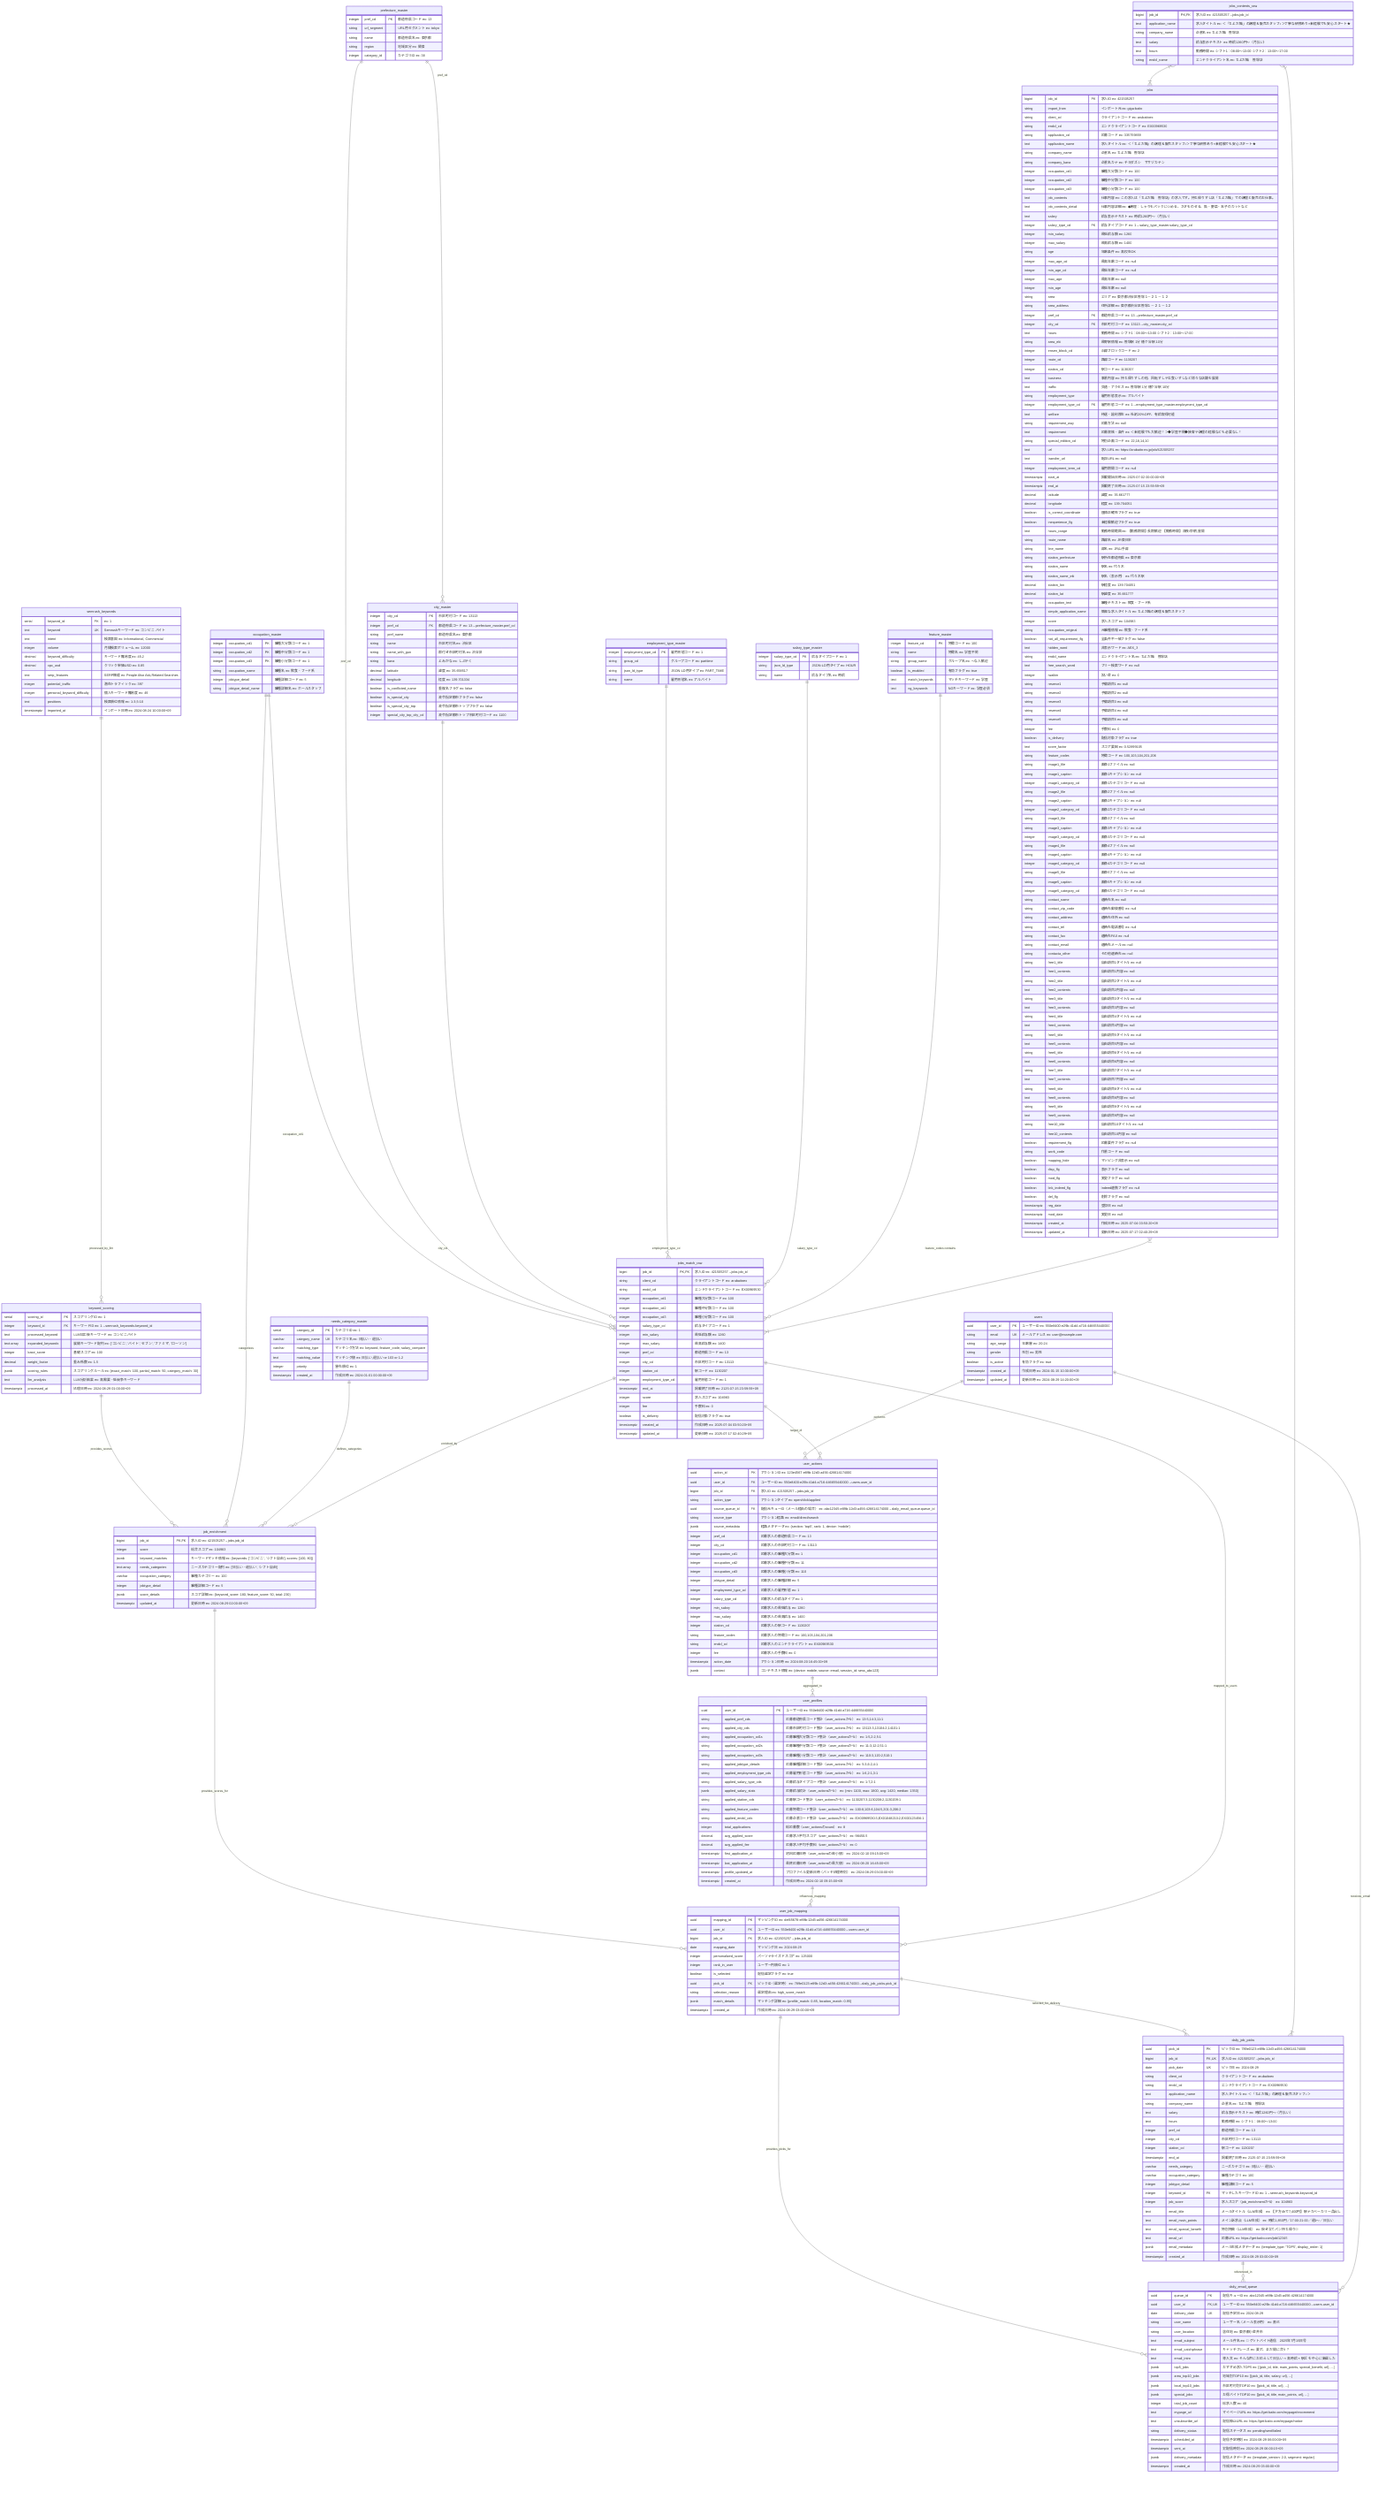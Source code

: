 erDiagram
	direction TB
	occupation_master {
		integer occupation_cd1 PK "職種大分類コード ex: 1"  
		integer occupation_cd2 PK "職種中分類コード ex: 1"  
		integer occupation_cd3 PK "職種小分類コード ex: 1"  
		string occupation_name  "職種名 ex: 飲食・フード系"  
		integer jobtype_detail  "職種詳細コード ex: 5"  
		string jobtype_detail_name  "職種詳細名 ex: ホールスタッフ"  
	}

	prefecture_master {
		integer pref_cd PK "都道府県コード ex: 13"  
		string url_segment  "URL用セグメント ex: tokyo"  
		string name  "都道府県名 ex: 東京都"  
		string region  "地域区分 ex: 関東"  
		integer category_id  "カテゴリID ex: 38"  
	}

	city_master {
		integer city_cd PK "市区町村コード ex: 13113"  
		integer pref_cd FK "都道府県コード ex: 13→prefecture_master.pref_cd"  
		string pref_name  "都道府県名 ex: 東京都"  
		string name  "市区町村名 ex: 渋谷区"  
		string name_with_gun  "郡付き市区町村名 ex: 渋谷区"  
		string kana  "よみがな ex: しぶやく"  
		decimal latitude  "緯度 ex: 35.658517"  
		decimal longitude  "経度 ex: 139.701334"  
		boolean is_conflicted_name  "重複名フラグ ex: false"  
		boolean is_special_city  "政令指定都市フラグ ex: false"  
		boolean is_special_city_top  "政令指定都市トップフラグ ex: false"  
		integer special_city_top_city_cd  "政令指定都市トップ市区町村コード ex: 1100"  
	}

	employment_type_master {
		integer employment_type_cd PK "雇用形態コード ex: 1"  
		string group_cd  "グループコード ex: parttime"  
		string json_ld_type  "JSON-LD用タイプ ex: PART_TIME"  
		string name  "雇用形態名 ex: アルバイト"  
	}

	salary_type_master {
		integer salary_type_cd PK "給与タイプコード ex: 1"  
		string json_ld_type  "JSON-LD用タイプ ex: HOUR"  
		string name  "給与タイプ名 ex: 時給"  
	}

	feature_master {
		integer feature_cd PK "特徴コード ex: 100"  
		string name  "特徴名 ex: 学歴不問"  
		string group_name  "グループ名 ex: 〜な人歓迎"  
		boolean is_enabled  "有効フラグ ex: true"  
		text match_keywords  "マッチキーワード ex: 学歴"  
		text ng_keywords  "NGキーワード ex: 学歴必須"  
	}

	semrush_keywords {
		serial keyword_id PK "ex: 1"  
		text keyword UK "Semrushキーワード ex: コンビニ バイト"  
		text intent  "検索意図 ex: Informational, Commercial"  
		integer volume  "月間検索ボリューム ex: 12000"  
		decimal keyword_difficulty  "キーワード難易度 ex: 45.2"  
		decimal cpc_usd  "クリック単価USD ex: 0.85"  
		text serp_features  "SERP機能 ex: People Also Ask,Related Searches"  
		integer potential_traffic  "潜在トラフィック ex: 397"  
		integer personal_keyword_difficulty  "個人キーワード難易度 ex: 49"  
		text positions  "検索順位情報 ex: 1-3,5-10"  
		timestamptz imported_at  "インポート日時 ex: 2024-08-24 10:00:00+09"  
	}

	keyword_scoring {
		serial scoring_id PK "スコアリングID ex: 1"  
		integer keyword_id FK "キーワードID ex: 1→semrush_keywords.keyword_id"  
		text processed_keyword  "LLM加工後キーワード ex: コンビニバイト"  
		text-array expanded_keywords  "展開キーワード配列 ex: ['コンビニ', 'バイト', 'セブン', 'ファミマ', 'ローソン']"  
		integer base_score  "基礎スコア ex: 100"  
		decimal weight_factor  "重み係数 ex: 1.5"  
		jsonb scoring_rules  "スコアリングルール ex: {exact_match: 100, partial_match: 50, category_match: 30}"  
		text llm_analysis  "LLM分析結果 ex: 高需要・低競争キーワード"  
		timestamptz processed_at  "処理日時 ex: 2024-08-29 01:00:00+09"  
	}

	job_enrichment {
		bigint job_id PK,FK "求人ID ex: 421505257→jobs.job_id"  
		integer score  "総合スコア ex: 104983"  
		jsonb keyword_matches  "キーワードマッチ情報 ex: {keywords: ['コンビニ', 'シフト自由'], scores: [100, 80]}"  
		text-array needs_categories  "ニーズカテゴリー配列 ex: ['日払い・週払い', 'シフト自由']"  
		varchar occupation_category  "職種カテゴリー ex: 100"  
		integer jobtype_detail  "職種詳細コード ex: 5"  
		jsonb score_details  "スコア詳細 ex: {keyword_score: 180, feature_score: 50, total: 230}"  
		timestamptz updated_at  "更新日時 ex: 2024-08-29 02:00:00+09"  
	}

	user_job_mapping {
		uuid mapping_id PK "マッピングID ex: def45678-e89b-12d3-a456-426614174000"  
		uuid user_id FK "ユーザーID ex: 550e8400-e29b-41d4-a716-446655440000→users.user_id"  
		bigint job_id FK "求人ID ex: 421505257→jobs.job_id"  
		date mapping_date  "マッピング日 ex: 2024-08-29"  
		integer personalized_score  "パーソナライズドスコア ex: 125000"  
		integer rank_in_user  "ユーザー内順位 ex: 1"  
		boolean is_selected  "配信選定フラグ ex: true"  
		uuid pick_id FK "ピックID（選定時） ex: 789e0123-e89b-12d3-a456-426614174000→daily_job_picks.pick_id"  
		string selection_reason  "選定理由 ex: high_score_match"  
		jsonb match_details  "マッチング詳細 ex: {profile_match: 0.85, location_match: 0.95}"  
		timestamptz created_at  "作成日時 ex: 2024-08-29 03:00:00+09"  
	}

	user_actions {
		uuid action_id PK "アクションID ex: 123e4567-e89b-12d3-a456-426614174000"  
		uuid user_id FK "ユーザーID ex: 550e8400-e29b-41d4-a716-446655440000→users.user_id"  
		bigint job_id FK "求人ID ex: 421505257→jobs.job_id"  
		string action_type  "アクションタイプ ex: open/click/applied"  
		uuid source_queue_id FK "配信元キューID（メール経由の場合） ex: abc12345-e89b-12d3-a456-426614174000→daily_email_queue.queue_id"  
		string source_type  "アクション経路 ex: email/direct/search"  
		jsonb source_metadata  "経路メタデータ ex: {section: 'top5', rank: 1, device: 'mobile'}"  
		integer pref_cd  "応募求人の都道府県コード ex: 13"  
		integer city_cd  "応募求人の市区町村コード ex: 13113"  
		integer occupation_cd1  "応募求人の職種大分類 ex: 1"  
		integer occupation_cd2  "応募求人の職種中分類 ex: 11"  
		integer occupation_cd3  "応募求人の職種小分類 ex: 110"  
		integer jobtype_detail  "応募求人の職種詳細 ex: 5"  
		integer employment_type_cd  "応募求人の雇用形態 ex: 1"  
		integer salary_type_cd  "応募求人の給与タイプ ex: 1"  
		integer min_salary  "応募求人の最低給与 ex: 1260"  
		integer max_salary  "応募求人の最高給与 ex: 1400"  
		integer station_cd  "応募求人の駅コード ex: 1130207"  
		string feature_codes  "応募求人の特徴コード ex: 100,103,104,201,206"  
		string endcl_cd  "応募求人のエンドクライアント ex: EX00969530"  
		integer fee  "応募求人の手数料 ex: 0"  
		timestamptz action_date  "アクション日時 ex: 2024-08-20 16:45:00+09"  
		jsonb context  "コンテキスト情報 ex: {device: mobile, source: email, session_id: sess_abc123}"  
	}

	user_profiles {
		uuid user_id PK "ユーザーID ex: 550e8400-e29b-41d4-a716-446655440000"  
		string applied_pref_cds  "応募都道府県コード集計（user_actionsから） ex: 13:5,14:3,11:1"  
		string applied_city_cds  "応募市区町村コード集計（user_actionsから） ex: 13113:3,13104:2,14101:1"  
		string applied_occupation_cd1s  "応募職種大分類コード集計（user_actionsから） ex: 1:5,2:2,5:1"  
		string applied_occupation_cd2s  "応募職種中分類コード集計（user_actionsから） ex: 11:3,12:2,51:1"  
		string applied_occupation_cd3s  "応募職種小分類コード集計（user_actionsから） ex: 110:3,120:2,510:1"  
		string applied_jobtype_details  "応募職種詳細コード集計（user_actionsから） ex: 5:3,6:2,4:1"  
		string applied_employment_type_cds  "応募雇用形態コード集計（user_actionsから） ex: 1:6,2:1,3:1"  
		string applied_salary_type_cds  "応募給与タイプコード集計（user_actionsから） ex: 1:7,2:1"  
		jsonb applied_salary_stats  "応募給与統計（user_actionsから） ex: {min: 1100, max: 1800, avg: 1420, median: 1350}"  
		string applied_station_cds  "応募駅コード集計（user_actionsから） ex: 1130207:3,1130208:2,1130209:1"  
		string applied_feature_codes  "応募特徴コード集計（user_actionsから） ex: 100:8,103:6,104:5,201:3,206:2"  
		string applied_endcl_cds  "応募企業コード集計（user_actionsから） ex: EX00969530:3,EX01048210:2,EX00123456:1"  
		integer total_applications  "総応募数（user_actionsのcount） ex: 8"  
		decimal avg_applied_score  "応募求人平均スコア（user_actionsから） ex: 98450.5"  
		decimal avg_applied_fee  "応募求人平均手数料（user_actionsから） ex: 0"  
		timestamptz first_application_at  "初回応募日時（user_actionsの最小値） ex: 2024-02-10 09:15:00+09"  
		timestamptz last_application_at  "最終応募日時（user_actionsの最大値） ex: 2024-08-20 16:45:00+09"  
		timestamptz profile_updated_at  "プロファイル更新日時（バッチ処理時刻） ex: 2024-08-29 03:00:00+09"  
		timestamptz created_at  "作成日時 ex: 2024-02-10 09:15:00+09"  
	}

	needs_category_master {
		serial category_id PK "カテゴリID ex: 1"  
		varchar category_name UK "カテゴリ名 ex: 日払い・週払い"  
		varchar matching_type  "マッチング方法 ex: keyword, feature_code, salary_compare"  
		text matching_value  "マッチング値 ex: 日払い,週払い or 103 or 1.2"  
		integer priority  "優先順位 ex: 1"  
		timestamptz created_at  "作成日時 ex: 2024-01-01 00:00:00+09"  
	}

	daily_job_picks {
		uuid pick_id PK "ピックID ex: 789e0123-e89b-12d3-a456-426614174000"  
		bigint job_id FK,UK "求人ID ex: 421505257→jobs.job_id"  
		date pick_date UK "ピック日 ex: 2024-08-29"  
		string client_cd  "クライアントコード ex: arubaitoex"  
		string endcl_cd  "エンドクライアントコード ex: EX00969530"  
		text application_name  "求人タイトル ex: ＜「ちよだ鮨」の調理＆販売スタッフ♪＞"  
		string company_name  "企業名 ex: ちよだ鮨　笹塚店"  
		text salary  "給与表示テキスト ex: 時給1260円～（月払い）"  
		text hours  "勤務時間 ex: シフト1：08:00～13:00"  
		integer pref_cd  "都道府県コード ex: 13"  
		integer city_cd  "市区町村コード ex: 13113"  
		integer station_cd  "駅コード ex: 1130207"  
		timestamptz end_at  "掲載終了日時 ex: 2125-07-15 23:59:59+09"  
		varchar needs_category  "ニーズカテゴリ ex: 日払い・週払い"  
		varchar occupation_category  "職種カテゴリ ex: 100"  
		integer jobtype_detail  "職種詳細コード ex: 5"  
		integer keyword_id FK "マッチしたキーワードID ex: 1→semrush_keywords.keyword_id"  
		integer job_score  "求人スコア（job_enrichmentから） ex: 104983"  
		text email_title  "メールタイトル（LLM生成） ex: 【夕方4hで7,400円】駅ナカベーカリー品出し"  
		text email_main_points  "メイン訴求点（LLM生成） ex: 時給1,850円／17:00-21:00／週1〜／日払い"  
		text email_special_benefit  "特別特典（LLM生成） ex: 焼き立てパン持ち帰り◎"  
		text email_url  "応募URL ex: https://get-baito.com/job/12345"  
		jsonb email_metadata  "メール生成メタデータ ex: {template_type: 'TOP5', display_order: 1}"  
		timestamptz created_at  "作成日時 ex: 2024-08-29 03:00:00+09"  
	}

	daily_email_queue {
		uuid queue_id PK "配信キューID ex: abc12345-e89b-12d3-a456-426614174000"  
		uuid user_id FK,UK "ユーザーID ex: 550e8400-e29b-41d4-a716-446655440000→users.user_id"  
		date delivery_date UK "配信予定日 ex: 2024-08-29"  
		string user_name  "ユーザー名（メール表示用） ex: 直己"  
		string user_location  "居住地 ex: 東京都小金井市"  
		text email_subject  "メール件名 ex: 📧 ゲットバイト通信　2025年7月15日号"  
		text email_catchphrase  "キャッチフレーズ ex: 夏ボ、まだ間に合う？"  
		text email_intro  "導入文 ex: そんな声にお応えして日払い × 高時給 × 駅近 を中心に厳選した"  
		jsonb top5_jobs  "おすすめ求人TOP5 ex: [{pick_id, title, main_points, special_benefit, url}, ...]"  
		jsonb area_top10_jobs  "地域別TOP10 ex: [{pick_id, title, salary, url}, ...]"  
		jsonb local_top10_jobs  "市区町村別TOP10 ex: [{pick_id, title, url}, ...]"  
		jsonb special_jobs  "お得バイトTOP10 ex: [{pick_id, title, main_points, url}, ...]"  
		integer total_job_count  "総求人数 ex: 40"  
		text mypage_url  "マイページURL ex: https://get-baito.com/mypage/recommend"  
		text unsubscribe_url  "配信停止URL ex: https://get-baito.com/mypage/notice"  
		string delivery_status  "配信ステータス ex: pending/sent/failed"  
		timestamptz scheduled_at  "配信予定時刻 ex: 2024-08-29 06:00:00+09"  
		timestamptz sent_at  "実配信時刻 ex: 2024-08-29 06:00:15+09"  
		jsonb delivery_metadata  "配信メタデータ ex: {template_version: 2.0, segment: regular}"  
		timestamptz created_at  "作成日時 ex: 2024-08-29 03:00:00+09"  
	}

	users {
		uuid user_id PK "ユーザーID ex: 550e8400-e29b-41d4-a716-446655440000"  
		string email UK "メールアドレス ex: user@example.com"  
		string age_range  "年齢層 ex: 20-24"  
		string gender  "性別 ex: 男性"  
		boolean is_active  "有効フラグ ex: true"  
		timestamptz created_at  "作成日時 ex: 2024-01-15 10:30:00+09"  
		timestamptz updated_at  "更新日時 ex: 2024-08-29 14:20:00+09"  
	}

	jobs_match_raw {
		bigint job_id PK,FK "求人ID ex: 421505257→jobs.job_id"  
		string client_cd  "クライアントコード ex: arubaitoex"  
		string endcl_cd  "エンドクライアントコード ex: EX00969530"  
		integer occupation_cd1  "職種大分類コード ex: 100"  
		integer occupation_cd2  "職種中分類コード ex: 100"  
		integer occupation_cd3  "職種小分類コード ex: 100"  
		integer salary_type_cd  "給与タイプコード ex: 1"  
		integer min_salary  "最低給与額 ex: 1260"  
		integer max_salary  "最高給与額 ex: 1400"  
		integer pref_cd  "都道府県コード ex: 13"  
		integer city_cd  "市区町村コード ex: 13113"  
		integer station_cd  "駅コード ex: 1130207"  
		integer employment_type_cd  "雇用形態コード ex: 1"  
		timestamptz end_at  "掲載終了日時 ex: 2125-07-15 23:59:59+09"  
		integer score  "求人スコア ex: 104983"  
		integer fee  "手数料 ex: 0"  
		boolean is_delivery  "配信対象フラグ ex: true"  
		timestamptz created_at  "作成日時 ex: 2025-07-04 03:50:20+09"  
		timestamptz updated_at  "更新日時 ex: 2025-07-17 02:40:29+09"  
	}

	jobs_contents_raw {
		bigint job_id PK,FK "求人ID ex: 421505257→jobs.job_id"  
		text application_name  "求人タイトル ex: ＜「ちよだ鮨」の調理＆販売スタッフ♪＞丁寧な研修あり×未経験でも安心スタート★"  
		string company_name  "企業名 ex: ちよだ鮨　笹塚店"  
		text salary  "給与表示テキスト ex: 時給1260円～（月払い）"  
		text hours  "勤務時間 ex: シフト1：08:00～13:00 シフト2：13:00～17:00"  
		string endcl_name  "エンドクライアント名 ex: ちよだ鮨　笹塚店"  
	}

	jobs {
		bigint job_id PK "求人ID ex: 421505257"  
		string import_from  "インポート元 ex: giga-baito"  
		string client_cd  "クライアントコード ex: arubaitoex"  
		string endcl_cd  "エンドクライアントコード ex: EX00969530"  
		string application_cd  "応募コード ex: 335759859"  
		text application_name  "求人タイトル ex: ＜「ちよだ鮨」の調理＆販売スタッフ♪＞丁寧な研修あり×未経験でも安心スタート★"  
		string company_name  "企業名 ex: ちよだ鮨　笹塚店"  
		string company_kana  "企業名カナ ex: チヨダズシ　ササヅカテン"  
		integer occupation_cd1  "職種大分類コード ex: 100"  
		integer occupation_cd2  "職種中分類コード ex: 100"  
		integer occupation_cd3  "職種小分類コード ex: 100"  
		text job_contents  "仕事内容 ex: この求人は「ちよだ鮨　笹塚店」の求人です。持ち帰りすし店「ちよだ鮨」での調理と販売のお仕事。"  
		text job_contents_detail  "仕事内容詳細 ex: ◆調理：しゃりをパックにつめる、ネタをのせる、魚・野菜・玉子のカットなど"  
		text salary  "給与表示テキスト ex: 時給1260円～（月払い）"  
		integer salary_type_cd FK "給与タイプコード ex: 1→salary_type_master.salary_type_cd"  
		integer min_salary  "最低給与額 ex: 1260"  
		integer max_salary  "最高給与額 ex: 1400"  
		string age  "年齢条件 ex: 高校生OK"  
		integer max_age_cd  "最高年齢コード ex: null"  
		integer min_age_cd  "最低年齢コード ex: null"  
		integer max_age  "最高年齢 ex: null"  
		integer min_age  "最低年齢 ex: null"  
		string area  "エリア ex: 東京都渋谷区笹塚１－２１－１２"  
		string area_address  "住所詳細 ex: 東京都渋谷区笹塚１－２１－１２"  
		integer pref_cd FK "都道府県コード ex: 13→prefecture_master.pref_cd"  
		integer city_cd FK "市区町村コード ex: 13113→city_master.city_cd"  
		text hours  "勤務時間 ex: シフト1：08:00～13:00 シフト2：13:00～17:00"  
		string area_eki  "最寄駅情報 ex: 笹塚駅 1分 幡ケ谷駅 10分"  
		integer ensen_block_cd  "沿線ブロックコード ex: 2"  
		integer route_cd  "路線コード ex: 1130207"  
		integer station_cd  "駅コード ex: 1130207"  
		text business  "事業内容 ex: 持ち帰りすしの他、回転すしや立食いすしなど様々な店舗を展開"  
		text traffic  "交通・アクセス ex: 笹塚駅 1分 幡ケ谷駅 10分"  
		string employment_type  "雇用形態表示 ex: アルバイト"  
		integer employment_type_cd FK "雇用形態コード ex: 1→employment_type_master.employment_type_cd"  
		text welfare  "待遇・福利厚生 ex: 社割20%OFF、有給取得可能"  
		string requirement_way  "応募方法 ex: null"  
		text requirement  "応募資格・条件 ex: ＜未経験でも大歓迎！＞◆学歴不問◆接客や調理の経験なども必要なし！"  
		string special_edition_cd  "特別企画コード ex: 22,18,14,10"  
		text url  "求人URL ex: https://arubaito-ex.jp/job/421505257"  
		text transfer_url  "転送URL ex: null"  
		integer employment_term_cd  "雇用期間コード ex: null"  
		timestamptz start_at  "掲載開始日時 ex: 2025-07-02 00:00:00+09"  
		timestamptz end_at  "掲載終了日時 ex: 2125-07-15 23:59:59+09"  
		decimal latitude  "緯度 ex: 35.661777"  
		decimal longitude  "経度 ex: 139.704051"  
		boolean is_correct_coordinate  "座標正確性フラグ ex: true"  
		boolean inexperience_flg  "未経験歓迎フラグ ex: true"  
		text hours_range  "勤務時間範囲 ex: 【勤務期間】長期歓迎 【勤務時間】深夜/早朝,昼間"  
		string route_name  "路線名 ex: JR東日本"  
		string line_name  "線名 ex: JR山手線"  
		string station_prefecture  "駅所在都道府県 ex: 東京都"  
		string station_name  "駅名 ex: 代々木"  
		string station_name_eki  "駅名（表示用） ex: 代々木駅"  
		decimal station_lon  "駅経度 ex: 139.704051"  
		decimal station_lat  "駅緯度 ex: 35.661777"  
		string occupation_text  "職種テキスト ex: 飲食・フード系"  
		text simple_application_name  "簡潔な求人タイトル ex: ちよだ鮨の調理＆販売スタッフ"  
		integer score  "求人スコア ex: 104983"  
		string occupation_original  "元職種情報 ex: 飲食・フード系"  
		boolean not_all_requirement_flg  "全条件不一致フラグ ex: false"  
		text hidden_word  "非表示ワード ex: AEX_3"  
		string endcl_name  "エンドクライアント名 ex: ちよだ鮨　笹塚店"  
		text free_search_word  "フリー検索ワード ex: null"  
		integer iwaikin  "祝い金 ex: 0"  
		string reserve1  "予備項目1 ex: null"  
		string reserve2  "予備項目2 ex: null"  
		string reserve3  "予備項目3 ex: null"  
		string reserve4  "予備項目4 ex: null"  
		string reserve5  "予備項目5 ex: null"  
		integer fee  "手数料 ex: 0"  
		boolean is_delivery  "配信対象フラグ ex: true"  
		text score_factor  "スコア要因 ex: 0.52899105"  
		string feature_codes  "特徴コード ex: 100,103,104,201,206"  
		string image1_file  "画像1ファイル ex: null"  
		string image1_caption  "画像1キャプション ex: null"  
		integer image1_category_cd  "画像1カテゴリコード ex: null"  
		string image2_file  "画像2ファイル ex: null"  
		string image2_caption  "画像2キャプション ex: null"  
		integer image2_category_cd  "画像2カテゴリコード ex: null"  
		string image3_file  "画像3ファイル ex: null"  
		string image3_caption  "画像3キャプション ex: null"  
		integer image3_category_cd  "画像3カテゴリコード ex: null"  
		string image4_file  "画像4ファイル ex: null"  
		string image4_caption  "画像4キャプション ex: null"  
		integer image4_category_cd  "画像4カテゴリコード ex: null"  
		string image5_file  "画像5ファイル ex: null"  
		string image5_caption  "画像5キャプション ex: null"  
		integer image5_category_cd  "画像5カテゴリコード ex: null"  
		string contact_name  "連絡先名 ex: null"  
		string contact_zip_code  "連絡先郵便番号 ex: null"  
		string contact_address  "連絡先住所 ex: null"  
		string contact_tel  "連絡先電話番号 ex: null"  
		string contact_fax  "連絡先FAX ex: null"  
		string contact_email  "連絡先メール ex: null"  
		string contacta_other  "その他連絡先 ex: null"  
		string free1_title  "自由項目1タイトル ex: null"  
		text free1_contents  "自由項目1内容 ex: null"  
		string free2_title  "自由項目2タイトル ex: null"  
		text free2_contents  "自由項目2内容 ex: null"  
		string free3_title  "自由項目3タイトル ex: null"  
		text free3_contents  "自由項目3内容 ex: null"  
		string free4_title  "自由項目4タイトル ex: null"  
		text free4_contents  "自由項目4内容 ex: null"  
		string free5_title  "自由項目5タイトル ex: null"  
		text free5_contents  "自由項目5内容 ex: null"  
		string free6_title  "自由項目6タイトル ex: null"  
		text free6_contents  "自由項目6内容 ex: null"  
		string free7_title  "自由項目7タイトル ex: null"  
		text free7_contents  "自由項目7内容 ex: null"  
		string free8_title  "自由項目8タイトル ex: null"  
		text free8_contents  "自由項目8内容 ex: null"  
		string free9_title  "自由項目9タイトル ex: null"  
		text free9_contents  "自由項目9内容 ex: null"  
		string free10_title  "自由項目10タイトル ex: null"  
		text free10_contents  "自由項目10内容 ex: null"  
		boolean requirement_flg  "応募要件フラグ ex: null"  
		string work_code  "作業コード ex: null"  
		boolean mapping_hide  "マッピング非表示 ex: null"  
		boolean disp_flg  "表示フラグ ex: null"  
		boolean mod_flg  "変更フラグ ex: null"  
		boolean link_indeed_flg  "Indeed連携フラグ ex: null"  
		boolean del_flg  "削除フラグ ex: null"  
		timestamptz reg_date  "登録日 ex: null"  
		timestamptz mod_date  "変更日 ex: null"  
		timestamptz created_at  "作成日時 ex: 2025-07-04 03:50:20+09"  
		timestamptz updated_at  "更新日時 ex: 2025-07-17 02:40:29+09"  
	}


	occupation_master||--o{jobs_match_raw:"occupation_cd1"
	prefecture_master||--o{jobs_match_raw:"pref_cd"
	prefecture_master||--o{city_master:"pref_cd"
	city_master||--o{jobs_match_raw:"city_cd"
	employment_type_master||--o{jobs_match_raw:"employment_type_cd"
	salary_type_master||--o{jobs_match_raw:"salary_type_cd"
	feature_master||--o{jobs_match_raw:"feature_codes contains"
	semrush_keywords||--o{keyword_scoring:"processed_by_llm"
	keyword_scoring||--o{job_enrichment:"provides_scores"
	occupation_master||--o{job_enrichment:"categorizes"
	job_enrichment||--o{user_job_mapping:"provides_scores_for"
	user_actions||--o{user_profiles:"aggregated_to"
	user_profiles||--o{user_job_mapping:"influences_mapping"
	needs_category_master||--o{job_enrichment:"defines_categories"
	jobs_match_raw||--o{job_enrichment:"enriched_by"
	user_job_mapping||--o{daily_job_picks:"selected_for_delivery"
	user_job_mapping||--o{daily_email_queue:"provides_picks_for"
	daily_job_picks||--o{daily_email_queue:"referenced_in"
	users||--o{daily_email_queue:"receives_email"
	users||--o{user_actions:"performs"
	jobs_match_raw||--o{user_job_mapping:"mapped_to_users"
	jobs_match_raw||--o{user_actions:"target_of"
	jobs}|--|{jobs_match_raw:"  "
	jobs_contents_raw}|--|{jobs:"  "
	jobs_contents_raw}|--|{daily_job_picks:"  "
